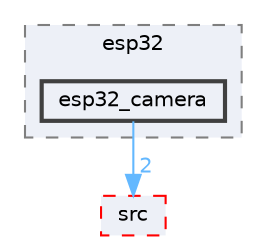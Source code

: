 digraph "Face_Access_inferencing/examples/esp32/esp32_camera"
{
 // LATEX_PDF_SIZE
  bgcolor="transparent";
  edge [fontname=Helvetica,fontsize=10,labelfontname=Helvetica,labelfontsize=10];
  node [fontname=Helvetica,fontsize=10,shape=box,height=0.2,width=0.4];
  compound=true
  subgraph clusterdir_6f272002d1ae7c15e97540409d4604a6 {
    graph [ bgcolor="#edf0f7", pencolor="grey50", label="esp32", fontname=Helvetica,fontsize=10 style="filled,dashed", URL="dir_6f272002d1ae7c15e97540409d4604a6.html",tooltip=""]
  dir_29e03a394d73cf30bcd1ce03ff8b95a8 [label="esp32_camera", fillcolor="#edf0f7", color="grey25", style="filled,bold", URL="dir_29e03a394d73cf30bcd1ce03ff8b95a8.html",tooltip=""];
  }
  dir_a10e16a828caf535b3ccf4484f92e610 [label="src", fillcolor="#edf0f7", color="red", style="filled,dashed", URL="dir_a10e16a828caf535b3ccf4484f92e610.html",tooltip=""];
  dir_29e03a394d73cf30bcd1ce03ff8b95a8->dir_a10e16a828caf535b3ccf4484f92e610 [headlabel="2", labeldistance=1.5 headhref="dir_000090_000302.html" href="dir_000090_000302.html" color="steelblue1" fontcolor="steelblue1"];
}
